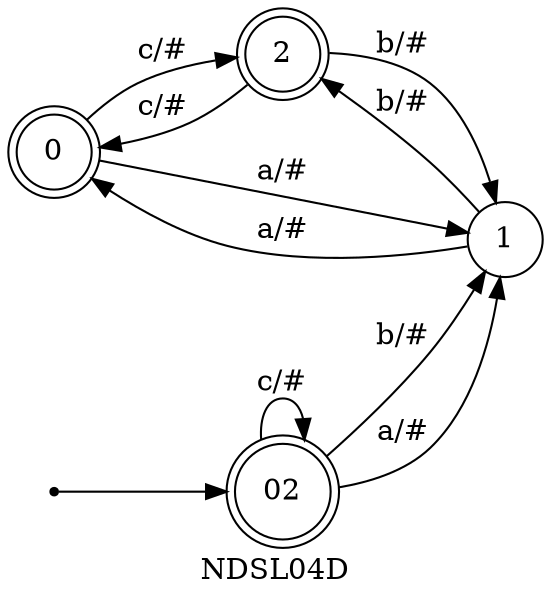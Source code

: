 digraph G {
	rankdir=LR;
	label="NDSL04D"
	0 [shape=doublecircle]
	0 -> 2 [label="c/#"]
	0 -> 1 [label="a/#"]
	init02 [shape=point];
	init02 -> 02;
	02 [shape=doublecircle]
	02 -> 1 [label="b/#"]
	02 -> 02 [label="c/#"]
	02 -> 1 [label="a/#"]
	1 [shape=circle]
	1 -> 2 [label="b/#"]
	1 -> 0 [label="a/#"]
	2 [shape=doublecircle]
	2 -> 1 [label="b/#"]
	2 -> 0 [label="c/#"]
}
